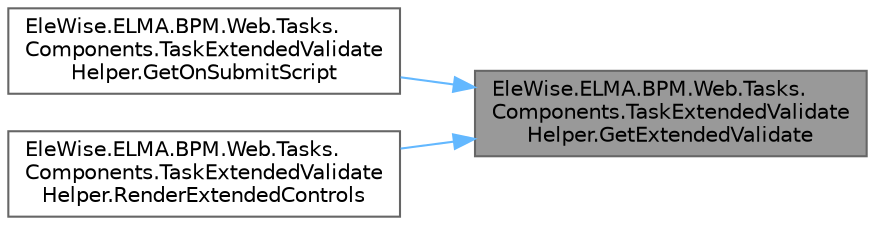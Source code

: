 digraph "EleWise.ELMA.BPM.Web.Tasks.Components.TaskExtendedValidateHelper.GetExtendedValidate"
{
 // LATEX_PDF_SIZE
  bgcolor="transparent";
  edge [fontname=Helvetica,fontsize=10,labelfontname=Helvetica,labelfontsize=10];
  node [fontname=Helvetica,fontsize=10,shape=box,height=0.2,width=0.4];
  rankdir="RL";
  Node1 [id="Node000001",label="EleWise.ELMA.BPM.Web.Tasks.\lComponents.TaskExtendedValidate\lHelper.GetExtendedValidate",height=0.2,width=0.4,color="gray40", fillcolor="grey60", style="filled", fontcolor="black",tooltip="Получить дополнительные валидаторы"];
  Node1 -> Node2 [id="edge1_Node000001_Node000002",dir="back",color="steelblue1",style="solid",tooltip=" "];
  Node2 [id="Node000002",label="EleWise.ELMA.BPM.Web.Tasks.\lComponents.TaskExtendedValidate\lHelper.GetOnSubmitScript",height=0.2,width=0.4,color="grey40", fillcolor="white", style="filled",URL="$class_ele_wise_1_1_e_l_m_a_1_1_b_p_m_1_1_web_1_1_tasks_1_1_components_1_1_task_extended_validate_helper.html#a8b148239ebe338c9005dd56209a7f948",tooltip="Получить скрипты перед отправки формы"];
  Node1 -> Node3 [id="edge2_Node000001_Node000003",dir="back",color="steelblue1",style="solid",tooltip=" "];
  Node3 [id="Node000003",label="EleWise.ELMA.BPM.Web.Tasks.\lComponents.TaskExtendedValidate\lHelper.RenderExtendedControls",height=0.2,width=0.4,color="grey40", fillcolor="white", style="filled",URL="$class_ele_wise_1_1_e_l_m_a_1_1_b_p_m_1_1_web_1_1_tasks_1_1_components_1_1_task_extended_validate_helper.html#ae3ee00a5d866722e8f1a9ac7499554e4",tooltip="Срендерить необходимые контролы"];
}
